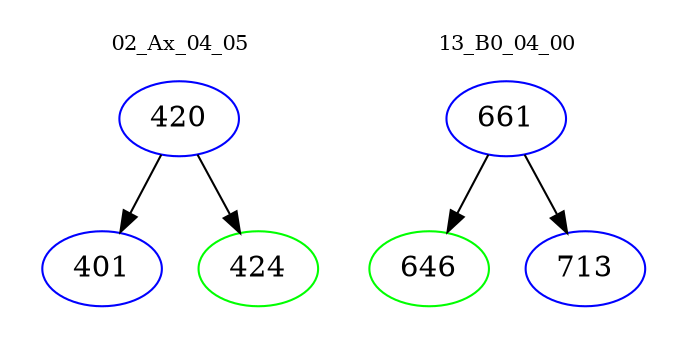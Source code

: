 digraph{
subgraph cluster_0 {
color = white
label = "02_Ax_04_05";
fontsize=10;
T0_420 [label="420", color="blue"]
T0_420 -> T0_401 [color="black"]
T0_401 [label="401", color="blue"]
T0_420 -> T0_424 [color="black"]
T0_424 [label="424", color="green"]
}
subgraph cluster_1 {
color = white
label = "13_B0_04_00";
fontsize=10;
T1_661 [label="661", color="blue"]
T1_661 -> T1_646 [color="black"]
T1_646 [label="646", color="green"]
T1_661 -> T1_713 [color="black"]
T1_713 [label="713", color="blue"]
}
}
